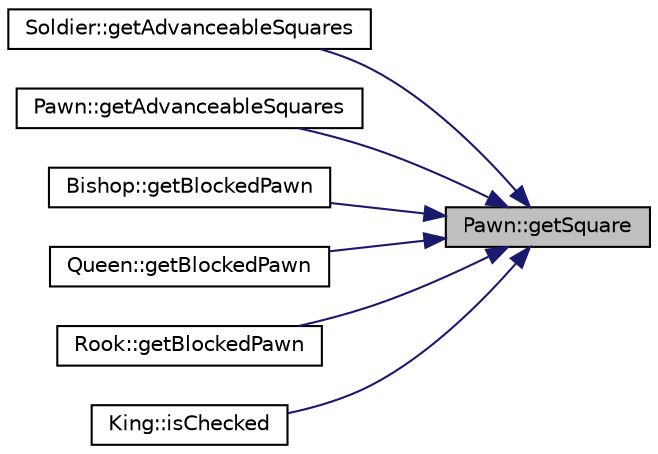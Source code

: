 digraph "Pawn::getSquare"
{
 // LATEX_PDF_SIZE
  bgcolor="transparent";
  edge [fontname="Helvetica",fontsize="10",labelfontname="Helvetica",labelfontsize="10"];
  node [fontname="Helvetica",fontsize="10",shape=record];
  rankdir="RL";
  Node1 [label="Pawn::getSquare",height=0.2,width=0.4,color="black", fillcolor="grey75", style="filled", fontcolor="black",tooltip=" "];
  Node1 -> Node2 [dir="back",color="midnightblue",fontsize="10",style="solid",fontname="Helvetica"];
  Node2 [label="Soldier::getAdvanceableSquares",height=0.2,width=0.4,color="black",URL="$d9/dbe/classSoldier.html#ac24f5d7c8f0f5078c40c213c57df90e3",tooltip=" "];
  Node1 -> Node3 [dir="back",color="midnightblue",fontsize="10",style="solid",fontname="Helvetica"];
  Node3 [label="Pawn::getAdvanceableSquares",height=0.2,width=0.4,color="black",URL="$de/dff/classPawn.html#a962b686adfeb638d802ea5756173d138",tooltip=" "];
  Node1 -> Node4 [dir="back",color="midnightblue",fontsize="10",style="solid",fontname="Helvetica"];
  Node4 [label="Bishop::getBlockedPawn",height=0.2,width=0.4,color="black",URL="$de/dfb/classBishop.html#a653135611d9742ed6210ca4e129aa269",tooltip=" "];
  Node1 -> Node5 [dir="back",color="midnightblue",fontsize="10",style="solid",fontname="Helvetica"];
  Node5 [label="Queen::getBlockedPawn",height=0.2,width=0.4,color="black",URL="$d5/d3f/classQueen.html#ac581874885155768bee2550f5bc61949",tooltip=" "];
  Node1 -> Node6 [dir="back",color="midnightblue",fontsize="10",style="solid",fontname="Helvetica"];
  Node6 [label="Rook::getBlockedPawn",height=0.2,width=0.4,color="black",URL="$db/d7e/classRook.html#ad1d4441ffc4ed5cfe4c9b8c321712a76",tooltip=" "];
  Node1 -> Node7 [dir="back",color="midnightblue",fontsize="10",style="solid",fontname="Helvetica"];
  Node7 [label="King::isChecked",height=0.2,width=0.4,color="black",URL="$d1/db5/classKing.html#ab8c3aa3bc1db243298949efaefbc80fd",tooltip=" "];
}
